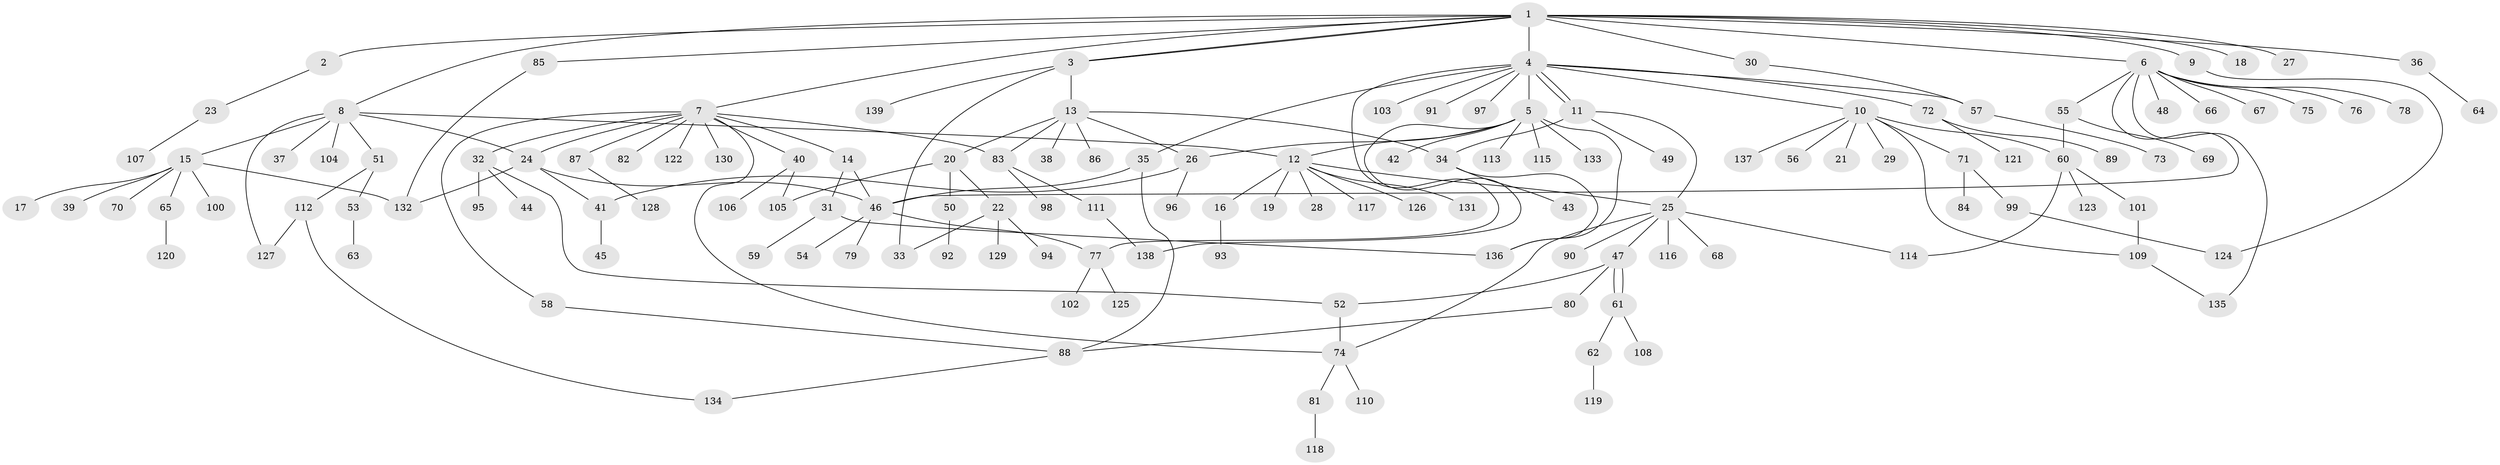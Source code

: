 // coarse degree distribution, {7: 0.023809523809523808, 4: 0.11904761904761904, 3: 0.21428571428571427, 8: 0.023809523809523808, 5: 0.21428571428571427, 9: 0.023809523809523808, 1: 0.23809523809523808, 2: 0.14285714285714285}
// Generated by graph-tools (version 1.1) at 2025/50/03/04/25 22:50:06]
// undirected, 139 vertices, 172 edges
graph export_dot {
  node [color=gray90,style=filled];
  1;
  2;
  3;
  4;
  5;
  6;
  7;
  8;
  9;
  10;
  11;
  12;
  13;
  14;
  15;
  16;
  17;
  18;
  19;
  20;
  21;
  22;
  23;
  24;
  25;
  26;
  27;
  28;
  29;
  30;
  31;
  32;
  33;
  34;
  35;
  36;
  37;
  38;
  39;
  40;
  41;
  42;
  43;
  44;
  45;
  46;
  47;
  48;
  49;
  50;
  51;
  52;
  53;
  54;
  55;
  56;
  57;
  58;
  59;
  60;
  61;
  62;
  63;
  64;
  65;
  66;
  67;
  68;
  69;
  70;
  71;
  72;
  73;
  74;
  75;
  76;
  77;
  78;
  79;
  80;
  81;
  82;
  83;
  84;
  85;
  86;
  87;
  88;
  89;
  90;
  91;
  92;
  93;
  94;
  95;
  96;
  97;
  98;
  99;
  100;
  101;
  102;
  103;
  104;
  105;
  106;
  107;
  108;
  109;
  110;
  111;
  112;
  113;
  114;
  115;
  116;
  117;
  118;
  119;
  120;
  121;
  122;
  123;
  124;
  125;
  126;
  127;
  128;
  129;
  130;
  131;
  132;
  133;
  134;
  135;
  136;
  137;
  138;
  139;
  1 -- 2;
  1 -- 3;
  1 -- 3;
  1 -- 4;
  1 -- 6;
  1 -- 7;
  1 -- 8;
  1 -- 9;
  1 -- 18;
  1 -- 27;
  1 -- 30;
  1 -- 36;
  1 -- 85;
  2 -- 23;
  3 -- 13;
  3 -- 33;
  3 -- 139;
  4 -- 5;
  4 -- 10;
  4 -- 11;
  4 -- 11;
  4 -- 35;
  4 -- 57;
  4 -- 72;
  4 -- 77;
  4 -- 91;
  4 -- 97;
  4 -- 103;
  5 -- 12;
  5 -- 26;
  5 -- 42;
  5 -- 113;
  5 -- 115;
  5 -- 133;
  5 -- 136;
  5 -- 138;
  6 -- 46;
  6 -- 48;
  6 -- 55;
  6 -- 66;
  6 -- 67;
  6 -- 75;
  6 -- 76;
  6 -- 78;
  6 -- 135;
  7 -- 14;
  7 -- 24;
  7 -- 32;
  7 -- 40;
  7 -- 58;
  7 -- 74;
  7 -- 82;
  7 -- 83;
  7 -- 87;
  7 -- 122;
  7 -- 130;
  8 -- 12;
  8 -- 15;
  8 -- 24;
  8 -- 37;
  8 -- 51;
  8 -- 104;
  8 -- 127;
  9 -- 124;
  10 -- 21;
  10 -- 29;
  10 -- 56;
  10 -- 60;
  10 -- 71;
  10 -- 109;
  10 -- 137;
  11 -- 25;
  11 -- 34;
  11 -- 49;
  12 -- 16;
  12 -- 19;
  12 -- 25;
  12 -- 28;
  12 -- 117;
  12 -- 126;
  12 -- 131;
  13 -- 20;
  13 -- 26;
  13 -- 34;
  13 -- 38;
  13 -- 83;
  13 -- 86;
  14 -- 31;
  14 -- 46;
  15 -- 17;
  15 -- 39;
  15 -- 65;
  15 -- 70;
  15 -- 100;
  15 -- 132;
  16 -- 93;
  20 -- 22;
  20 -- 50;
  20 -- 105;
  22 -- 33;
  22 -- 94;
  22 -- 129;
  23 -- 107;
  24 -- 41;
  24 -- 46;
  24 -- 132;
  25 -- 47;
  25 -- 68;
  25 -- 74;
  25 -- 90;
  25 -- 114;
  25 -- 116;
  26 -- 41;
  26 -- 96;
  30 -- 57;
  31 -- 59;
  31 -- 136;
  32 -- 44;
  32 -- 52;
  32 -- 95;
  34 -- 43;
  34 -- 136;
  35 -- 46;
  35 -- 88;
  36 -- 64;
  40 -- 105;
  40 -- 106;
  41 -- 45;
  46 -- 54;
  46 -- 77;
  46 -- 79;
  47 -- 52;
  47 -- 61;
  47 -- 61;
  47 -- 80;
  50 -- 92;
  51 -- 53;
  51 -- 112;
  52 -- 74;
  53 -- 63;
  55 -- 60;
  55 -- 69;
  57 -- 73;
  58 -- 88;
  60 -- 101;
  60 -- 114;
  60 -- 123;
  61 -- 62;
  61 -- 108;
  62 -- 119;
  65 -- 120;
  71 -- 84;
  71 -- 99;
  72 -- 89;
  72 -- 121;
  74 -- 81;
  74 -- 110;
  77 -- 102;
  77 -- 125;
  80 -- 88;
  81 -- 118;
  83 -- 98;
  83 -- 111;
  85 -- 132;
  87 -- 128;
  88 -- 134;
  99 -- 124;
  101 -- 109;
  109 -- 135;
  111 -- 138;
  112 -- 127;
  112 -- 134;
}
